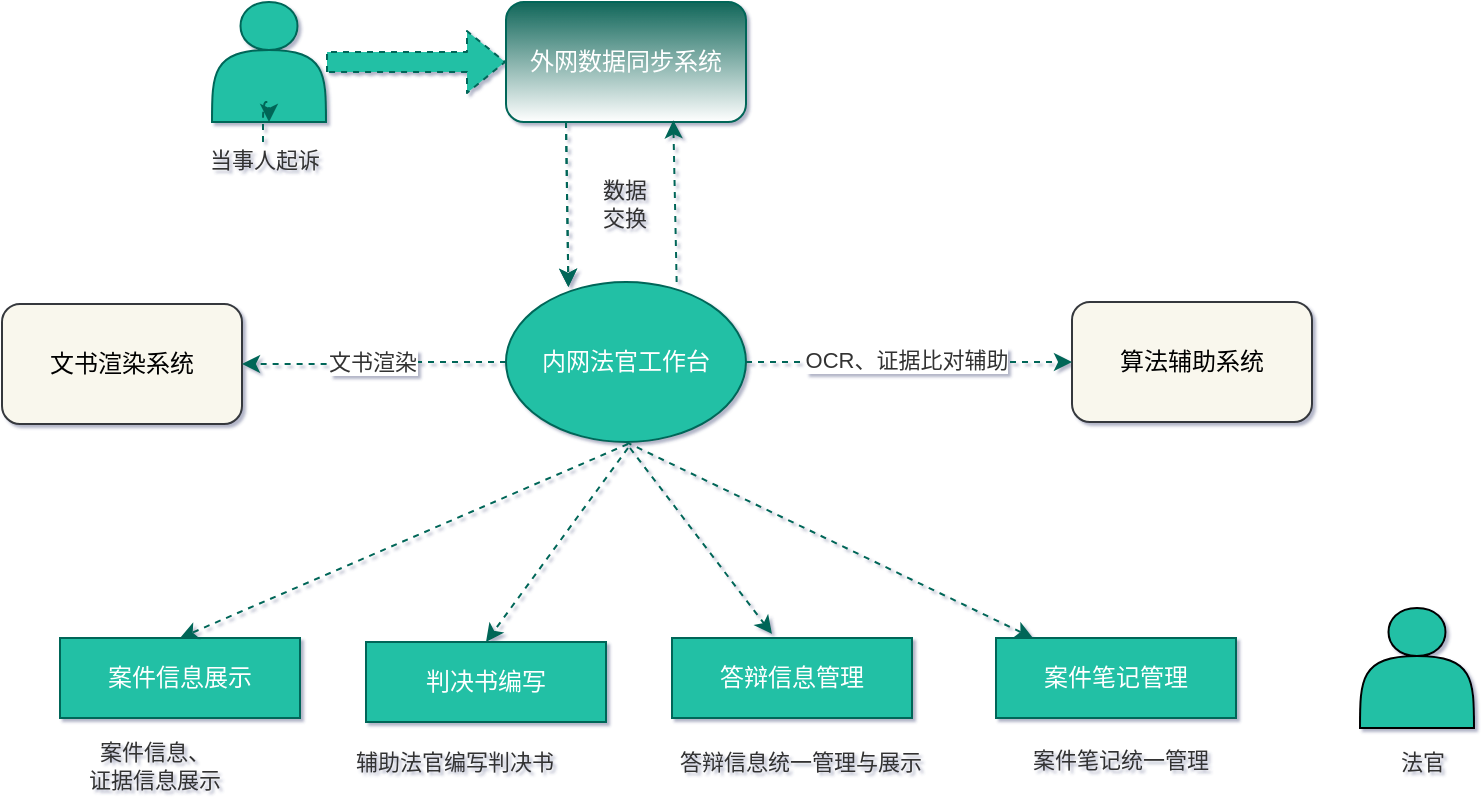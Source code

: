 <mxfile version="16.2.7" type="github">
  <diagram id="6I0OCvxSQrVGMHxT2VVA" name="Page-1">
    <mxGraphModel dx="1188" dy="640" grid="1" gridSize="1" guides="1" tooltips="1" connect="1" arrows="1" fold="1" page="1" pageScale="1" pageWidth="2339" pageHeight="3300" math="0" shadow="1">
      <root>
        <mxCell id="0" />
        <mxCell id="1" parent="0" />
        <mxCell id="APhI3Lt8eEszKTMGjxDB-45" value="" style="edgeStyle=orthogonalEdgeStyle;shape=flexArrow;curved=0;rounded=1;sketch=0;orthogonalLoop=1;jettySize=auto;html=1;dashed=1;fontFamily=Helvetica;fontSize=11;fontColor=#333333;strokeColor=#006658;fillColor=#21C0A5;" edge="1" parent="1" source="APhI3Lt8eEszKTMGjxDB-1" target="APhI3Lt8eEszKTMGjxDB-2">
          <mxGeometry relative="1" as="geometry" />
        </mxCell>
        <mxCell id="APhI3Lt8eEszKTMGjxDB-1" value="" style="shape=actor;whiteSpace=wrap;html=1;fillColor=#21C0A5;strokeColor=#006658;fontColor=#5C5C5C;" vertex="1" parent="1">
          <mxGeometry x="123" y="150" width="57" height="60" as="geometry" />
        </mxCell>
        <mxCell id="APhI3Lt8eEszKTMGjxDB-2" value="外网数据同步系统" style="rounded=1;whiteSpace=wrap;html=1;fillColor=#106659;strokeColor=#006658;fontColor=#FFFFFF;gradientColor=#ffffff;" vertex="1" parent="1">
          <mxGeometry x="270" y="150" width="120" height="60" as="geometry" />
        </mxCell>
        <mxCell id="APhI3Lt8eEszKTMGjxDB-4" value="文书渲染系统" style="rounded=1;whiteSpace=wrap;html=1;fillColor=#f9f7ed;strokeColor=#36393d;" vertex="1" parent="1">
          <mxGeometry x="18" y="301" width="120" height="60" as="geometry" />
        </mxCell>
        <mxCell id="APhI3Lt8eEszKTMGjxDB-5" value="算法辅助系统" style="rounded=1;whiteSpace=wrap;html=1;fillColor=#f9f7ed;strokeColor=#36393d;" vertex="1" parent="1">
          <mxGeometry x="553" y="300" width="120" height="60" as="geometry" />
        </mxCell>
        <mxCell id="APhI3Lt8eEszKTMGjxDB-22" style="edgeStyle=orthogonalEdgeStyle;curved=0;rounded=1;sketch=0;orthogonalLoop=1;jettySize=auto;html=1;fontFamily=Helvetica;fontSize=11;fontColor=#FFFFFF;strokeColor=#006658;fillColor=#21C0A5;dashed=1;" edge="1" parent="1" source="APhI3Lt8eEszKTMGjxDB-10" target="APhI3Lt8eEszKTMGjxDB-4">
          <mxGeometry relative="1" as="geometry" />
        </mxCell>
        <mxCell id="APhI3Lt8eEszKTMGjxDB-36" value="&lt;font color=&quot;#333333&quot;&gt;文书渲染&lt;/font&gt;" style="edgeLabel;html=1;align=center;verticalAlign=middle;resizable=0;points=[];fontSize=11;fontFamily=Helvetica;fontColor=#FFFFFF;" vertex="1" connectable="0" parent="APhI3Lt8eEszKTMGjxDB-22">
          <mxGeometry x="0.022" y="-1" relative="1" as="geometry">
            <mxPoint as="offset" />
          </mxGeometry>
        </mxCell>
        <mxCell id="APhI3Lt8eEszKTMGjxDB-23" style="edgeStyle=orthogonalEdgeStyle;curved=0;rounded=1;sketch=0;orthogonalLoop=1;jettySize=auto;html=1;exitX=1;exitY=0.5;exitDx=0;exitDy=0;dashed=1;fontFamily=Helvetica;fontSize=11;fontColor=#FFFFFF;strokeColor=#006658;fillColor=#21C0A5;" edge="1" parent="1" source="APhI3Lt8eEszKTMGjxDB-10" target="APhI3Lt8eEszKTMGjxDB-5">
          <mxGeometry relative="1" as="geometry" />
        </mxCell>
        <mxCell id="APhI3Lt8eEszKTMGjxDB-37" value="OCR、证据比对辅助" style="edgeLabel;html=1;align=center;verticalAlign=middle;resizable=0;points=[];fontSize=11;fontFamily=Helvetica;fontColor=#333333;" vertex="1" connectable="0" parent="APhI3Lt8eEszKTMGjxDB-23">
          <mxGeometry x="-0.019" y="1" relative="1" as="geometry">
            <mxPoint as="offset" />
          </mxGeometry>
        </mxCell>
        <mxCell id="APhI3Lt8eEszKTMGjxDB-10" value="&lt;font color=&quot;#ffffff&quot;&gt;内网法官工作台&lt;/font&gt;" style="ellipse;whiteSpace=wrap;html=1;fillColor=#21C0A5;strokeColor=#006658;fontColor=#5C5C5C;" vertex="1" parent="1">
          <mxGeometry x="270" y="290" width="120" height="80" as="geometry" />
        </mxCell>
        <mxCell id="APhI3Lt8eEszKTMGjxDB-11" value="&lt;font color=&quot;#ffffff&quot;&gt;案件信息展示&lt;/font&gt;" style="rounded=0;whiteSpace=wrap;html=1;fillColor=#21C0A5;strokeColor=#006658;fontColor=#5C5C5C;" vertex="1" parent="1">
          <mxGeometry x="47" y="468" width="120" height="40" as="geometry" />
        </mxCell>
        <mxCell id="APhI3Lt8eEszKTMGjxDB-12" value="判决书编写" style="rounded=0;whiteSpace=wrap;html=1;fillColor=#21C0A5;strokeColor=#006658;fontColor=#FFFFFF;" vertex="1" parent="1">
          <mxGeometry x="200" y="470" width="120" height="40" as="geometry" />
        </mxCell>
        <mxCell id="APhI3Lt8eEszKTMGjxDB-13" value="答辩信息管理" style="rounded=0;whiteSpace=wrap;html=1;fillColor=#21C0A5;strokeColor=#006658;fontColor=#FFFFFF;" vertex="1" parent="1">
          <mxGeometry x="353" y="468" width="120" height="40" as="geometry" />
        </mxCell>
        <mxCell id="APhI3Lt8eEszKTMGjxDB-14" value="案件笔记管理" style="rounded=0;whiteSpace=wrap;html=1;fillColor=#21C0A5;strokeColor=#006658;fontColor=#FFFFFF;" vertex="1" parent="1">
          <mxGeometry x="515" y="468" width="120" height="40" as="geometry" />
        </mxCell>
        <mxCell id="APhI3Lt8eEszKTMGjxDB-26" value="" style="endArrow=classic;html=1;rounded=1;dashed=1;sketch=0;fontFamily=Helvetica;fontSize=11;fontColor=#FFFFFF;strokeColor=#006658;fillColor=#21C0A5;curved=0;exitX=0.5;exitY=1;exitDx=0;exitDy=0;" edge="1" parent="1" source="APhI3Lt8eEszKTMGjxDB-10" target="APhI3Lt8eEszKTMGjxDB-14">
          <mxGeometry relative="1" as="geometry">
            <mxPoint x="360" y="426" as="sourcePoint" />
            <mxPoint x="460" y="426" as="targetPoint" />
          </mxGeometry>
        </mxCell>
        <mxCell id="APhI3Lt8eEszKTMGjxDB-28" value="" style="endArrow=classic;html=1;rounded=1;dashed=1;sketch=0;fontFamily=Helvetica;fontSize=11;fontColor=#FFFFFF;strokeColor=#006658;fillColor=#21C0A5;curved=0;" edge="1" parent="1">
          <mxGeometry relative="1" as="geometry">
            <mxPoint x="332" y="373" as="sourcePoint" />
            <mxPoint x="403" y="466" as="targetPoint" />
          </mxGeometry>
        </mxCell>
        <mxCell id="APhI3Lt8eEszKTMGjxDB-31" value="" style="endArrow=classic;html=1;rounded=1;dashed=1;sketch=0;fontFamily=Helvetica;fontSize=11;fontColor=#FFFFFF;strokeColor=#006658;fillColor=#21C0A5;curved=0;entryX=0.5;entryY=0;entryDx=0;entryDy=0;" edge="1" parent="1" target="APhI3Lt8eEszKTMGjxDB-12">
          <mxGeometry relative="1" as="geometry">
            <mxPoint x="331" y="373" as="sourcePoint" />
            <mxPoint x="431" y="373" as="targetPoint" />
          </mxGeometry>
        </mxCell>
        <mxCell id="APhI3Lt8eEszKTMGjxDB-34" value="" style="endArrow=classic;html=1;rounded=1;dashed=1;sketch=0;fontFamily=Helvetica;fontSize=11;fontColor=#FFFFFF;strokeColor=#006658;fillColor=#21C0A5;curved=0;entryX=0.5;entryY=0;entryDx=0;entryDy=0;" edge="1" parent="1" target="APhI3Lt8eEszKTMGjxDB-11">
          <mxGeometry relative="1" as="geometry">
            <mxPoint x="331" y="371" as="sourcePoint" />
            <mxPoint x="202" y="392" as="targetPoint" />
          </mxGeometry>
        </mxCell>
        <mxCell id="APhI3Lt8eEszKTMGjxDB-41" value="案件信息、&lt;br&gt;证据信息展示" style="text;html=1;align=center;verticalAlign=middle;resizable=0;points=[];autosize=1;strokeColor=none;fillColor=none;fontSize=11;fontFamily=Helvetica;fontColor=#333333;" vertex="1" parent="1">
          <mxGeometry x="52" y="516" width="83" height="31" as="geometry" />
        </mxCell>
        <mxCell id="APhI3Lt8eEszKTMGjxDB-42" value="辅助法官编写判决书" style="text;html=1;align=center;verticalAlign=middle;resizable=0;points=[];autosize=1;strokeColor=none;fillColor=none;fontSize=11;fontFamily=Helvetica;fontColor=#333333;" vertex="1" parent="1">
          <mxGeometry x="184" y="521" width="119" height="18" as="geometry" />
        </mxCell>
        <mxCell id="APhI3Lt8eEszKTMGjxDB-43" value="答辩信息统一管理与展示" style="text;html=1;align=center;verticalAlign=middle;resizable=0;points=[];autosize=1;strokeColor=none;fillColor=none;fontSize=11;fontFamily=Helvetica;fontColor=#333333;" vertex="1" parent="1">
          <mxGeometry x="345" y="521" width="143" height="18" as="geometry" />
        </mxCell>
        <mxCell id="APhI3Lt8eEszKTMGjxDB-44" value="案件笔记统一管理" style="text;html=1;align=center;verticalAlign=middle;resizable=0;points=[];autosize=1;strokeColor=none;fillColor=none;fontSize=11;fontFamily=Helvetica;fontColor=#333333;" vertex="1" parent="1">
          <mxGeometry x="523" y="520" width="107" height="18" as="geometry" />
        </mxCell>
        <mxCell id="APhI3Lt8eEszKTMGjxDB-60" value="" style="edgeStyle=orthogonalEdgeStyle;curved=0;rounded=1;sketch=0;orthogonalLoop=1;jettySize=auto;html=1;dashed=1;fontFamily=Helvetica;fontSize=11;fontColor=#333333;strokeColor=#006658;fillColor=#21C0A5;" edge="1" parent="1" source="APhI3Lt8eEszKTMGjxDB-46" target="APhI3Lt8eEszKTMGjxDB-1">
          <mxGeometry relative="1" as="geometry" />
        </mxCell>
        <mxCell id="APhI3Lt8eEszKTMGjxDB-46" value="当事人起诉" style="text;html=1;align=center;verticalAlign=middle;resizable=0;points=[];autosize=1;strokeColor=none;fillColor=none;fontSize=11;fontFamily=Helvetica;fontColor=#333333;" vertex="1" parent="1">
          <mxGeometry x="113" y="220" width="71" height="18" as="geometry" />
        </mxCell>
        <mxCell id="APhI3Lt8eEszKTMGjxDB-47" value="" style="shape=actor;whiteSpace=wrap;html=1;labelBackgroundColor=default;fontFamily=Helvetica;fontSize=11;fontColor=#333333;fillColor=#21C0A5;gradientColor=none;" vertex="1" parent="1">
          <mxGeometry x="697" y="453" width="57" height="60" as="geometry" />
        </mxCell>
        <mxCell id="APhI3Lt8eEszKTMGjxDB-48" value="法官" style="text;html=1;align=center;verticalAlign=middle;resizable=0;points=[];autosize=1;strokeColor=none;fillColor=none;fontSize=11;fontFamily=Helvetica;fontColor=#333333;" vertex="1" parent="1">
          <mxGeometry x="710" y="521" width="35" height="18" as="geometry" />
        </mxCell>
        <mxCell id="APhI3Lt8eEszKTMGjxDB-53" value="" style="endArrow=classic;html=1;rounded=1;dashed=1;sketch=0;fontFamily=Helvetica;fontSize=11;fontColor=#333333;strokeColor=#006658;fillColor=#21C0A5;curved=0;exitX=0.25;exitY=1;exitDx=0;exitDy=0;entryX=0.26;entryY=0.031;entryDx=0;entryDy=0;entryPerimeter=0;" edge="1" parent="1" source="APhI3Lt8eEszKTMGjxDB-2" target="APhI3Lt8eEszKTMGjxDB-10">
          <mxGeometry relative="1" as="geometry">
            <mxPoint x="246" y="250" as="sourcePoint" />
            <mxPoint x="346" y="250" as="targetPoint" />
          </mxGeometry>
        </mxCell>
        <mxCell id="APhI3Lt8eEszKTMGjxDB-55" value="" style="endArrow=classic;html=1;rounded=1;dashed=1;sketch=0;fontFamily=Helvetica;fontSize=11;fontColor=#333333;strokeColor=#006658;fillColor=#21C0A5;curved=0;exitX=0.25;exitY=1;exitDx=0;exitDy=0;entryX=0.26;entryY=0.031;entryDx=0;entryDy=0;entryPerimeter=0;" edge="1" parent="1">
          <mxGeometry relative="1" as="geometry">
            <mxPoint x="300" y="210" as="sourcePoint" />
            <mxPoint x="301.2" y="292.48" as="targetPoint" />
          </mxGeometry>
        </mxCell>
        <mxCell id="APhI3Lt8eEszKTMGjxDB-56" value="" style="edgeLabel;resizable=0;html=1;align=center;verticalAlign=middle;labelBackgroundColor=default;fontFamily=Helvetica;fontSize=11;fontColor=#333333;strokeColor=#21C0A5;fillColor=#21C0A5;gradientColor=none;" connectable="0" vertex="1" parent="APhI3Lt8eEszKTMGjxDB-55">
          <mxGeometry relative="1" as="geometry" />
        </mxCell>
        <mxCell id="APhI3Lt8eEszKTMGjxDB-57" value="" style="endArrow=classic;html=1;rounded=1;dashed=1;sketch=0;fontFamily=Helvetica;fontSize=11;fontColor=#333333;strokeColor=#006658;fillColor=#21C0A5;curved=0;entryX=0.697;entryY=0.986;entryDx=0;entryDy=0;entryPerimeter=0;exitX=0.711;exitY=0;exitDx=0;exitDy=0;exitPerimeter=0;" edge="1" parent="1" source="APhI3Lt8eEszKTMGjxDB-10" target="APhI3Lt8eEszKTMGjxDB-2">
          <mxGeometry relative="1" as="geometry">
            <mxPoint x="351" y="286" as="sourcePoint" />
            <mxPoint x="451" y="286" as="targetPoint" />
          </mxGeometry>
        </mxCell>
        <mxCell id="APhI3Lt8eEszKTMGjxDB-59" value="数据&lt;br&gt;交换" style="text;html=1;align=center;verticalAlign=middle;resizable=0;points=[];autosize=1;strokeColor=none;fillColor=none;fontSize=11;fontFamily=Helvetica;fontColor=#333333;" vertex="1" parent="1">
          <mxGeometry x="311" y="235" width="35" height="31" as="geometry" />
        </mxCell>
      </root>
    </mxGraphModel>
  </diagram>
</mxfile>
